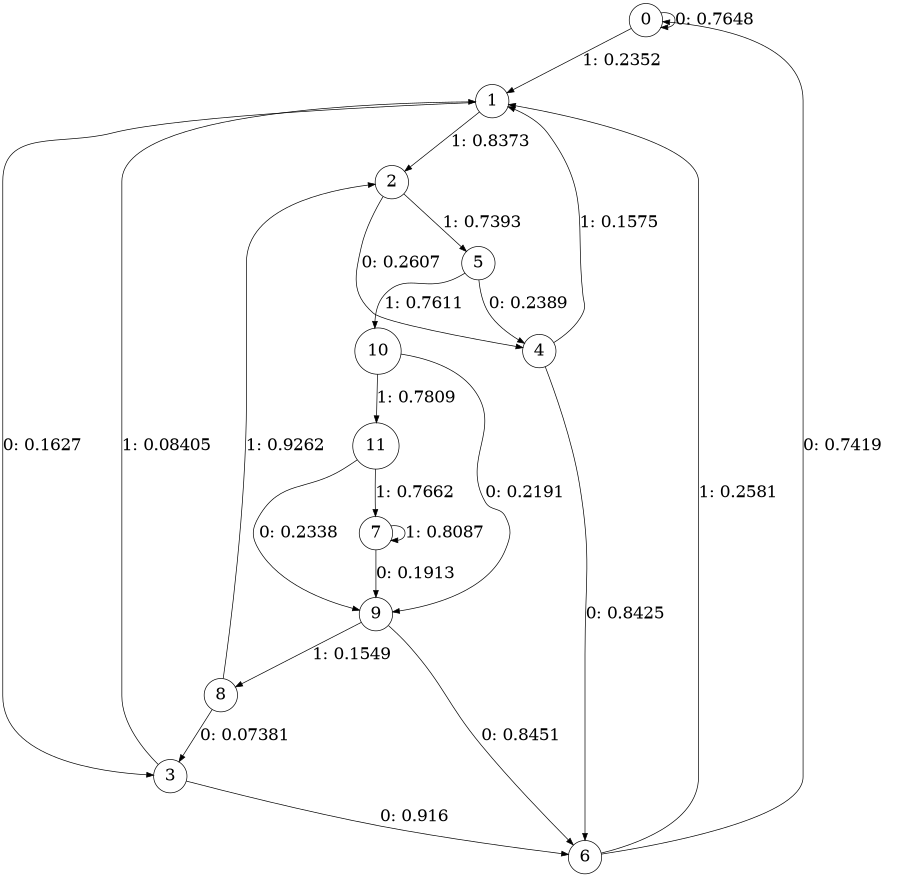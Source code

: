 digraph "ch11faceL7" {
size = "6,8.5";
ratio = "fill";
node [shape = circle];
node [fontsize = 24];
edge [fontsize = 24];
0 -> 0 [label = "0: 0.7648   "];
0 -> 1 [label = "1: 0.2352   "];
1 -> 3 [label = "0: 0.1627   "];
1 -> 2 [label = "1: 0.8373   "];
2 -> 4 [label = "0: 0.2607   "];
2 -> 5 [label = "1: 0.7393   "];
3 -> 6 [label = "0: 0.916    "];
3 -> 1 [label = "1: 0.08405  "];
4 -> 6 [label = "0: 0.8425   "];
4 -> 1 [label = "1: 0.1575   "];
5 -> 4 [label = "0: 0.2389   "];
5 -> 10 [label = "1: 0.7611   "];
6 -> 0 [label = "0: 0.7419   "];
6 -> 1 [label = "1: 0.2581   "];
7 -> 9 [label = "0: 0.1913   "];
7 -> 7 [label = "1: 0.8087   "];
8 -> 3 [label = "0: 0.07381  "];
8 -> 2 [label = "1: 0.9262   "];
9 -> 6 [label = "0: 0.8451   "];
9 -> 8 [label = "1: 0.1549   "];
10 -> 9 [label = "0: 0.2191   "];
10 -> 11 [label = "1: 0.7809   "];
11 -> 9 [label = "0: 0.2338   "];
11 -> 7 [label = "1: 0.7662   "];
}